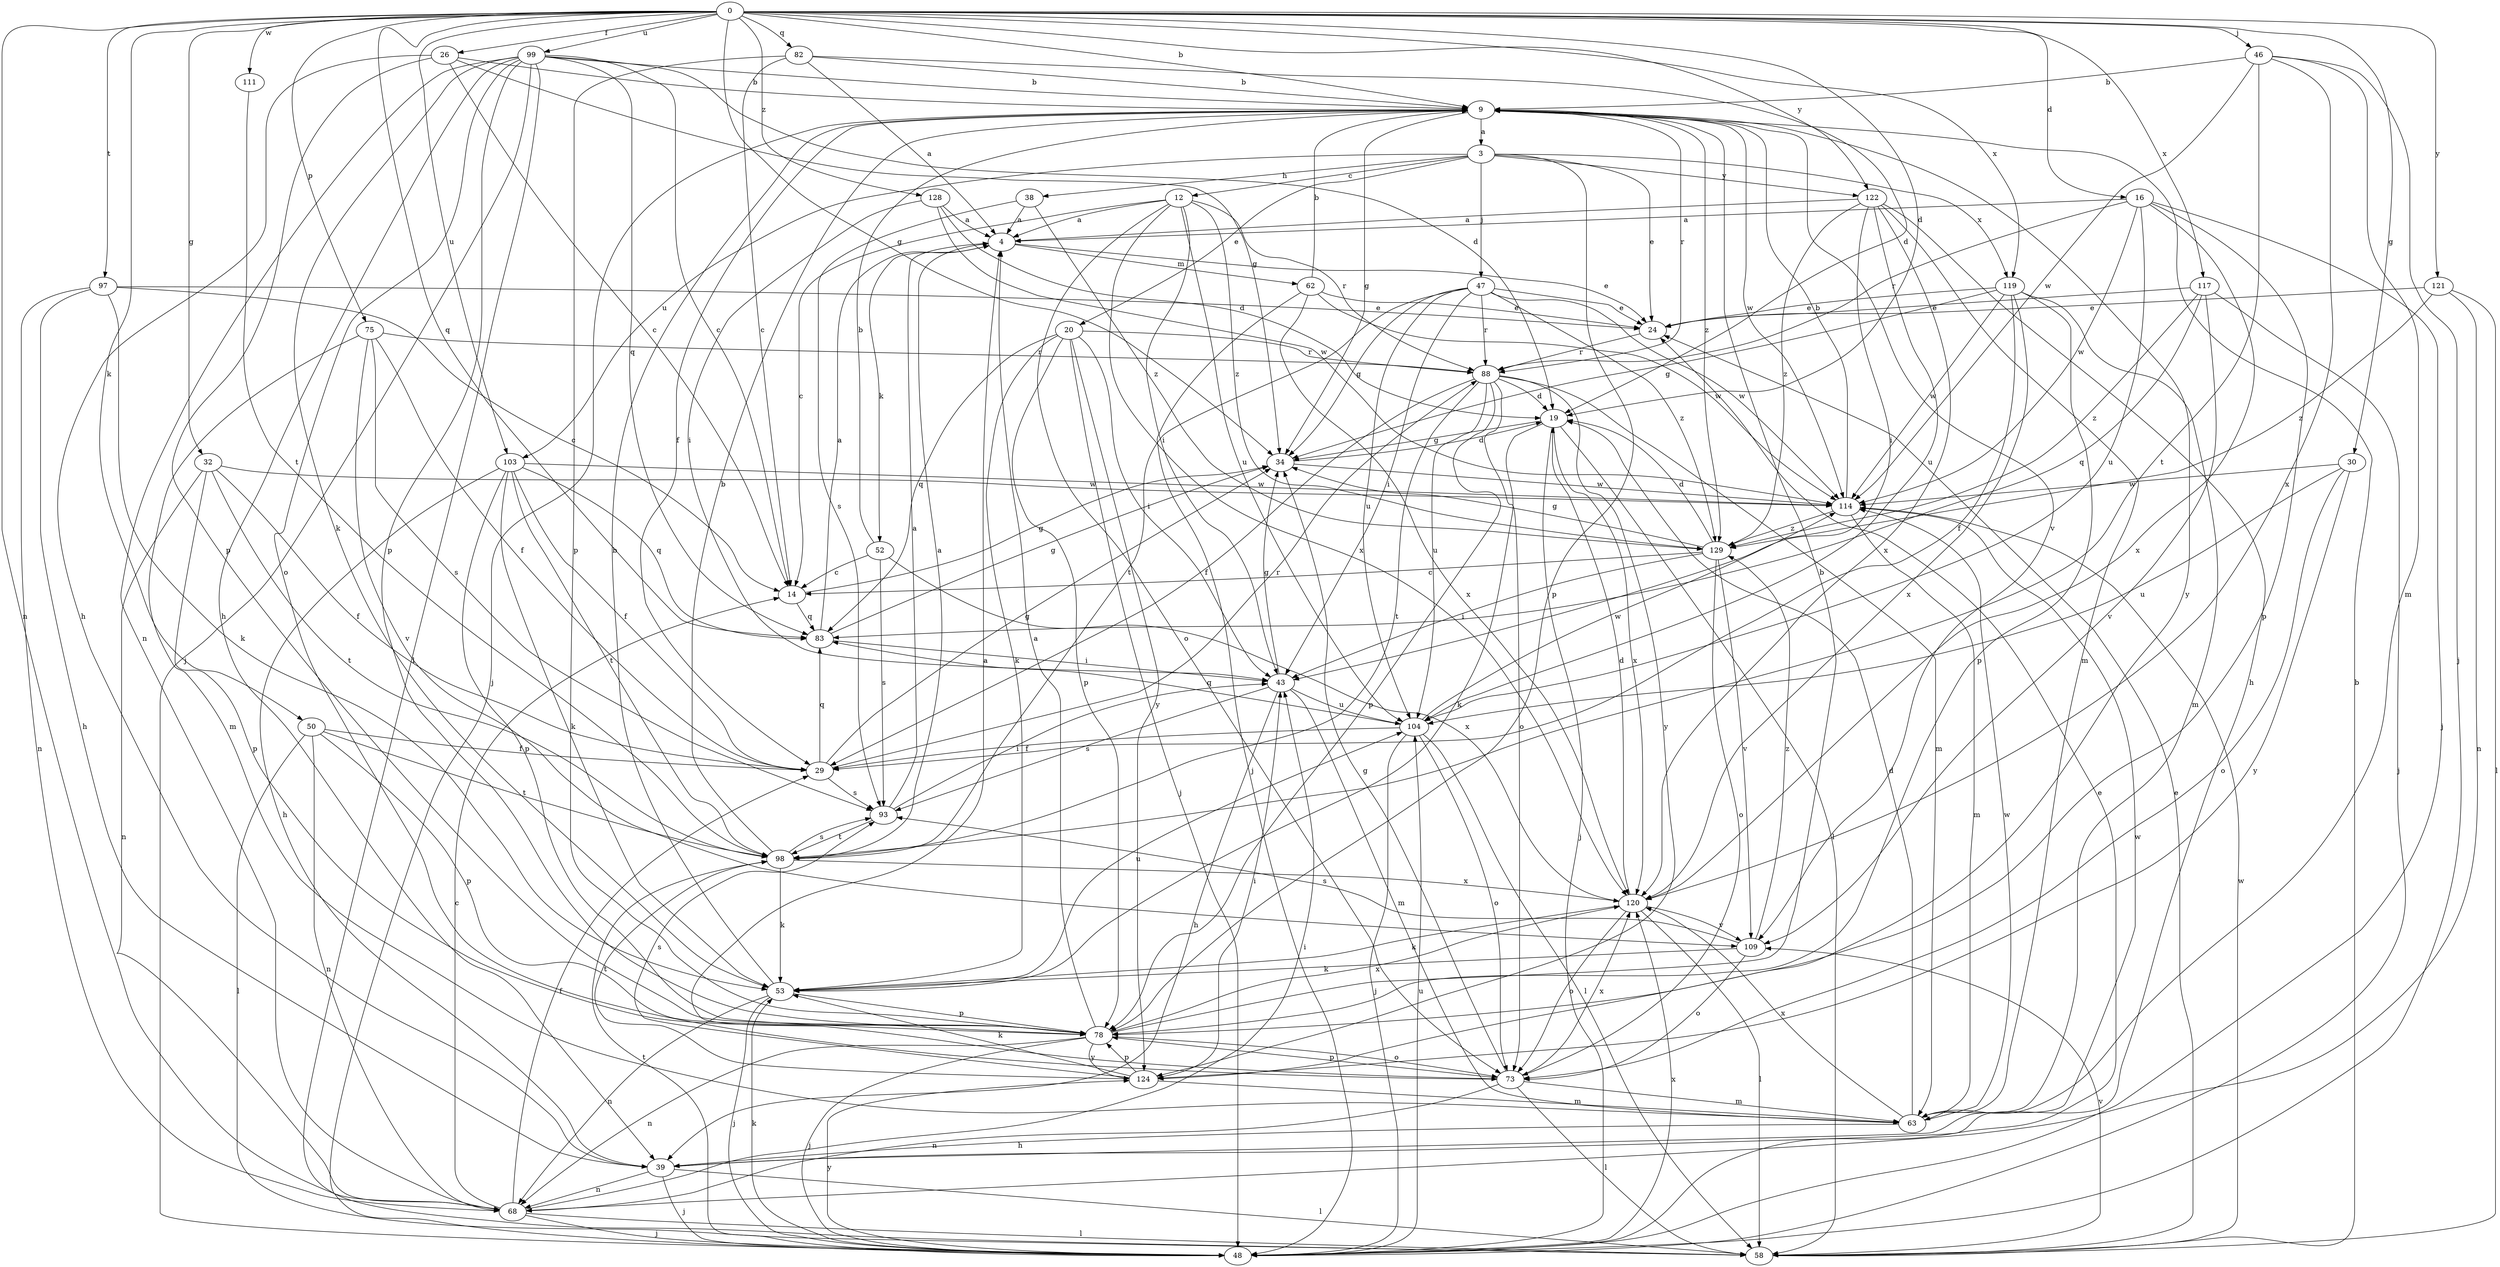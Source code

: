 strict digraph  {
0;
3;
4;
9;
12;
14;
16;
19;
20;
24;
26;
29;
30;
32;
34;
38;
39;
43;
46;
47;
48;
50;
52;
53;
58;
62;
63;
68;
73;
75;
78;
82;
83;
88;
93;
97;
98;
99;
103;
104;
109;
111;
114;
117;
119;
120;
121;
122;
124;
128;
129;
0 -> 9  [label=b];
0 -> 16  [label=d];
0 -> 19  [label=d];
0 -> 26  [label=f];
0 -> 30  [label=g];
0 -> 32  [label=g];
0 -> 34  [label=g];
0 -> 46  [label=j];
0 -> 50  [label=k];
0 -> 68  [label=n];
0 -> 75  [label=p];
0 -> 82  [label=q];
0 -> 83  [label=q];
0 -> 97  [label=t];
0 -> 99  [label=u];
0 -> 103  [label=u];
0 -> 111  [label=w];
0 -> 117  [label=x];
0 -> 119  [label=x];
0 -> 121  [label=y];
0 -> 122  [label=y];
0 -> 128  [label=z];
3 -> 12  [label=c];
3 -> 20  [label=e];
3 -> 24  [label=e];
3 -> 38  [label=h];
3 -> 47  [label=j];
3 -> 78  [label=p];
3 -> 103  [label=u];
3 -> 119  [label=x];
3 -> 122  [label=y];
4 -> 24  [label=e];
4 -> 52  [label=k];
4 -> 62  [label=m];
9 -> 3  [label=a];
9 -> 29  [label=f];
9 -> 34  [label=g];
9 -> 48  [label=j];
9 -> 88  [label=r];
9 -> 109  [label=v];
9 -> 114  [label=w];
9 -> 124  [label=y];
9 -> 129  [label=z];
12 -> 4  [label=a];
12 -> 14  [label=c];
12 -> 43  [label=i];
12 -> 73  [label=o];
12 -> 88  [label=r];
12 -> 104  [label=u];
12 -> 120  [label=x];
12 -> 129  [label=z];
14 -> 34  [label=g];
14 -> 83  [label=q];
16 -> 4  [label=a];
16 -> 48  [label=j];
16 -> 78  [label=p];
16 -> 88  [label=r];
16 -> 104  [label=u];
16 -> 114  [label=w];
16 -> 120  [label=x];
19 -> 34  [label=g];
19 -> 48  [label=j];
19 -> 53  [label=k];
19 -> 58  [label=l];
19 -> 120  [label=x];
20 -> 43  [label=i];
20 -> 48  [label=j];
20 -> 53  [label=k];
20 -> 78  [label=p];
20 -> 83  [label=q];
20 -> 88  [label=r];
20 -> 124  [label=y];
24 -> 88  [label=r];
26 -> 9  [label=b];
26 -> 14  [label=c];
26 -> 34  [label=g];
26 -> 39  [label=h];
26 -> 78  [label=p];
29 -> 34  [label=g];
29 -> 83  [label=q];
29 -> 88  [label=r];
29 -> 93  [label=s];
30 -> 73  [label=o];
30 -> 104  [label=u];
30 -> 114  [label=w];
30 -> 124  [label=y];
32 -> 29  [label=f];
32 -> 68  [label=n];
32 -> 78  [label=p];
32 -> 98  [label=t];
32 -> 114  [label=w];
34 -> 19  [label=d];
34 -> 114  [label=w];
38 -> 4  [label=a];
38 -> 93  [label=s];
38 -> 129  [label=z];
39 -> 48  [label=j];
39 -> 58  [label=l];
39 -> 68  [label=n];
39 -> 114  [label=w];
43 -> 34  [label=g];
43 -> 39  [label=h];
43 -> 63  [label=m];
43 -> 93  [label=s];
43 -> 104  [label=u];
46 -> 9  [label=b];
46 -> 48  [label=j];
46 -> 63  [label=m];
46 -> 98  [label=t];
46 -> 114  [label=w];
46 -> 120  [label=x];
47 -> 24  [label=e];
47 -> 34  [label=g];
47 -> 43  [label=i];
47 -> 88  [label=r];
47 -> 98  [label=t];
47 -> 104  [label=u];
47 -> 114  [label=w];
47 -> 129  [label=z];
48 -> 24  [label=e];
48 -> 53  [label=k];
48 -> 98  [label=t];
48 -> 104  [label=u];
48 -> 120  [label=x];
48 -> 124  [label=y];
50 -> 29  [label=f];
50 -> 58  [label=l];
50 -> 68  [label=n];
50 -> 78  [label=p];
50 -> 98  [label=t];
52 -> 9  [label=b];
52 -> 14  [label=c];
52 -> 93  [label=s];
52 -> 120  [label=x];
53 -> 9  [label=b];
53 -> 48  [label=j];
53 -> 68  [label=n];
53 -> 78  [label=p];
53 -> 104  [label=u];
58 -> 9  [label=b];
58 -> 24  [label=e];
58 -> 109  [label=v];
58 -> 114  [label=w];
62 -> 9  [label=b];
62 -> 24  [label=e];
62 -> 48  [label=j];
62 -> 114  [label=w];
62 -> 120  [label=x];
63 -> 19  [label=d];
63 -> 39  [label=h];
63 -> 114  [label=w];
63 -> 120  [label=x];
68 -> 14  [label=c];
68 -> 29  [label=f];
68 -> 43  [label=i];
68 -> 48  [label=j];
68 -> 58  [label=l];
73 -> 4  [label=a];
73 -> 34  [label=g];
73 -> 58  [label=l];
73 -> 63  [label=m];
73 -> 68  [label=n];
73 -> 78  [label=p];
73 -> 120  [label=x];
75 -> 29  [label=f];
75 -> 63  [label=m];
75 -> 88  [label=r];
75 -> 93  [label=s];
75 -> 109  [label=v];
78 -> 4  [label=a];
78 -> 9  [label=b];
78 -> 48  [label=j];
78 -> 68  [label=n];
78 -> 73  [label=o];
78 -> 120  [label=x];
78 -> 124  [label=y];
82 -> 4  [label=a];
82 -> 9  [label=b];
82 -> 14  [label=c];
82 -> 19  [label=d];
82 -> 78  [label=p];
83 -> 4  [label=a];
83 -> 34  [label=g];
83 -> 43  [label=i];
88 -> 19  [label=d];
88 -> 29  [label=f];
88 -> 63  [label=m];
88 -> 73  [label=o];
88 -> 78  [label=p];
88 -> 98  [label=t];
88 -> 104  [label=u];
88 -> 124  [label=y];
93 -> 4  [label=a];
93 -> 43  [label=i];
93 -> 98  [label=t];
97 -> 14  [label=c];
97 -> 24  [label=e];
97 -> 39  [label=h];
97 -> 53  [label=k];
97 -> 68  [label=n];
98 -> 4  [label=a];
98 -> 9  [label=b];
98 -> 53  [label=k];
98 -> 93  [label=s];
98 -> 120  [label=x];
99 -> 9  [label=b];
99 -> 14  [label=c];
99 -> 19  [label=d];
99 -> 39  [label=h];
99 -> 48  [label=j];
99 -> 53  [label=k];
99 -> 58  [label=l];
99 -> 68  [label=n];
99 -> 73  [label=o];
99 -> 78  [label=p];
99 -> 83  [label=q];
103 -> 29  [label=f];
103 -> 39  [label=h];
103 -> 53  [label=k];
103 -> 78  [label=p];
103 -> 83  [label=q];
103 -> 98  [label=t];
103 -> 114  [label=w];
104 -> 29  [label=f];
104 -> 48  [label=j];
104 -> 58  [label=l];
104 -> 73  [label=o];
104 -> 83  [label=q];
104 -> 114  [label=w];
109 -> 53  [label=k];
109 -> 73  [label=o];
109 -> 93  [label=s];
109 -> 129  [label=z];
111 -> 98  [label=t];
114 -> 9  [label=b];
114 -> 63  [label=m];
114 -> 129  [label=z];
117 -> 24  [label=e];
117 -> 48  [label=j];
117 -> 83  [label=q];
117 -> 109  [label=v];
117 -> 129  [label=z];
119 -> 24  [label=e];
119 -> 29  [label=f];
119 -> 34  [label=g];
119 -> 63  [label=m];
119 -> 78  [label=p];
119 -> 114  [label=w];
119 -> 120  [label=x];
120 -> 19  [label=d];
120 -> 53  [label=k];
120 -> 58  [label=l];
120 -> 73  [label=o];
120 -> 109  [label=v];
121 -> 24  [label=e];
121 -> 58  [label=l];
121 -> 68  [label=n];
121 -> 129  [label=z];
122 -> 4  [label=a];
122 -> 39  [label=h];
122 -> 43  [label=i];
122 -> 63  [label=m];
122 -> 104  [label=u];
122 -> 120  [label=x];
122 -> 129  [label=z];
124 -> 43  [label=i];
124 -> 53  [label=k];
124 -> 63  [label=m];
124 -> 78  [label=p];
124 -> 93  [label=s];
124 -> 98  [label=t];
128 -> 4  [label=a];
128 -> 19  [label=d];
128 -> 43  [label=i];
128 -> 114  [label=w];
129 -> 14  [label=c];
129 -> 19  [label=d];
129 -> 34  [label=g];
129 -> 43  [label=i];
129 -> 73  [label=o];
129 -> 109  [label=v];
}
